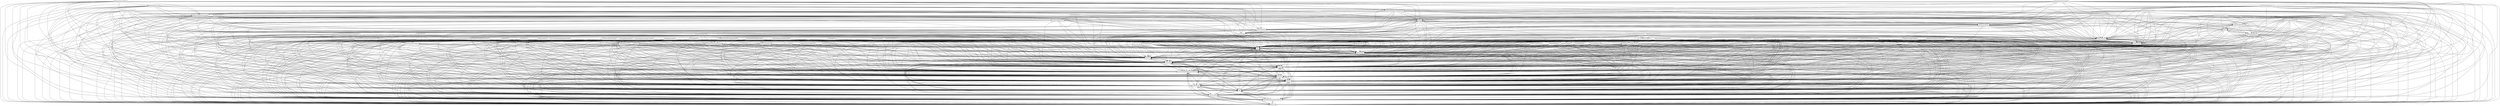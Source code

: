 digraph{
graph [rankdir=TB];
node [shape=box];
edge [arrowhead=normal];
0[label="AlcanzarlaaceptaciondelaMisionRUP",]
1[label="PriorizarCasosdeUsoUP",]
2[label="EvaluarlaPruebaUP",]
3[label="IntegrarcadaSubsistema",]
4[label="ModeladodelNegocio",]
5[label="IntegrarSistemasUP",]
6[label="IntegrarelSistema",]
7[label="GestionEmpresarial",]
8[label="ArquitecturaBUPOUP",]
9[label="DisenioComponentesRUP",]
10[label="AnalizarelProblema",]
11[label="PriorizarCasosdeUso",]
12[label="Analisis",]
13[label="DespliegueRUP",]
14[label="EncontrarActoresyCasosdeUsoUPBUP",]
15[label="EncontrarActoresyCasosdeUso",]
16[label="EntornoRUP",]
17[label="AnalisisyDisenioUP",]
18[label="DiseniodeCasosdeUso",]
19[label="AnalisisdelaArquitecturadeUP",]
20[label="TDDBUPOUP",]
21[label="PlandeIntegracion",]
22[label="EstructurarelModelodeImplementacionRUP",]
23[label="Disenio",]
24[label="DiseniodeComponentes",]
25[label="ImplementaciondeArquitecturadeUP",]
26[label="EntornoOUP",]
27[label="Inicio",]
28[label="RefinarArquitecturadeRUP",]
29[label="DiseniodeSubsistemas",]
30[label="DefinirUnaArquitecturaCandidata",]
31[label="GestiondelProyectoRUPEUP",]
32[label="Implementacion",]
33[label="Retiro",]
34[label="DiseniodeClases",]
35[label="DefinirelSistema",]
36[label="ConfiguracionyGestiondeCambio",]
37[label="Requisitos",]
38[label="CrearCasosdePruebaOUPBUP",]
39[label="DetallarEscenariosdeCasosdeUsoOUP",]
40[label="EjecutarPruebasdeSistemaUPBUPOUP",]
41[label="DiseniarPruebas",]
42[label="DiseniodeBasesdeDatos",]
43[label="Refiniarladefinciondelsistema",]
44[label="DetallarlosrequisitosdelSistemaOUP",]
45[label="RefinarlaArtquitecturadeBUP",]
46[label="Produccion",]
47[label="Fases",]
48[label="GestiondePersonal",]
49[label="DisenioComponentesUP",]
50[label="UPRootFeature",]
51[label="DefinirlaVisionBUP",]
52[label="Transicion",]
53[label="DiseniodelaArquitectura",]
54[label="DiseniodeComponentes_Zero",]
55[label="MejoradeProcesos",]
56[label="ImplementaciondeComponentes",]
57[label="ImplementacionUP",]
58[label="Elaboracion",]
59[label="GestiondelProyecto",]
60[label="GestiondePortafolio",]
61[label="EjecutarPruebasdeIntegracionUPBUPOUP",]
62[label="DetallarCasosdeUso",]
63[label="PlanificarPruebasdeUP",]
64[label="DetallarEscenariosdeCasosdeUso",]
65[label="EntenderlasNecesidadesdelosStakeholders",]
66[label="AnalizarUnCasodeUso",]
67[label="Analisisdecomportamiento",]
68[label="PlanificarPrueba",]
69[label="ArquitecturaEmpresarial",]
70[label="DefinirUnaarquitecturaCandidataRUP",]
71[label="ProbaryEvaluarRUP",]
72[label="EntenderlasnecesidadesdelosStakeholdersRUP",]
73[label="Pruebas",]
74[label="DetallarUnCasodeUsoUPBUP",]
75[label="GestiondelProyectoOUP",]
76[label="ImplementarPrueba",]
77[label="Entorno",]
78[label="AnalizarUnaClase",]
79[label="RefinarlaArquitectura",]
80[label="AnalizarlaArquitecturaBUP",]
81[label="Construccion",]
82[label="Disciplinas",]
83[label="ValidarEstabilidaddelaConstruccion",]
84[label="ImplementaciondelaArtquitectura",]
85[label="PlandeIntegracionRUP",]
86[label="AnalisisyDisenio",]
87[label="PlanificaciondeRUP",]
88[label="GestionarelAlcancedelSistemaRUP",]
89[label="DespliegueOUPBUP",]
90[label="ImpelmentaciondeComponentesRUP",]
91[label="Despliegue",]
92[label="AnalizarUnPaquete",]
93[label="MejorarlosActivosdePruebaRUP",]
94[label="AnalizarelProblemaRUP",]
95[label="DefinirMisiondelaEvaluacion",]
96[label="RealizarUnEsquemadelaArquitectura",]
0->27[label="",]
0->32[label="",]
0->37[label="",]
0->40[label="",]
0->41[label="",]
0->47[label="",]
0->50[label="",]
0->52[label="",]
0->58[label="",]
0->61[label="",]
0->73[label="",]
0->76[label="",]
0->81[label="",]
0->82[label="",]
1->11[label="",]
1->27[label="",]
1->32[label="",]
1->37[label="",]
1->40[label="",]
1->41[label="",]
1->47[label="",]
1->50[label="",]
1->52[label="",]
1->58[label="",]
1->61[label="",]
1->73[label="",]
1->81[label="",]
1->82[label="",]
2->27[label="",]
2->32[label="",]
2->37[label="",]
2->40[label="",]
2->41[label="",]
2->47[label="",]
2->50[label="",]
2->52[label="",]
2->58[label="",]
2->61[label="",]
2->73[label="",]
2->81[label="",]
2->82[label="",]
3->27[label="",]
3->32[label="",]
3->37[label="",]
3->40[label="",]
3->41[label="",]
3->47[label="",]
3->50[label="",]
3->52[label="",]
3->56[label="",]
3->58[label="",]
3->61[label="",]
3->73[label="",]
3->81[label="",]
3->82[label="",]
3->90[label="",]
4->27[label="",]
4->32[label="",]
4->37[label="",]
4->40[label="",]
4->41[label="",]
4->47[label="",]
4->50[label="",]
4->52[label="",]
4->58[label="",]
4->61[label="",]
4->73[label="",]
4->81[label="",]
4->82[label="",]
5->21[label="",]
5->27[label="",]
5->32[label="",]
5->37[label="",]
5->40[label="",]
5->41[label="",]
5->47[label="",]
5->50[label="",]
5->52[label="",]
5->58[label="",]
5->61[label="",]
5->73[label="",]
5->81[label="",]
5->82[label="",]
6->27[label="",]
6->32[label="",]
6->37[label="",]
6->40[label="",]
6->41[label="",]
6->47[label="",]
6->50[label="",]
6->52[label="",]
6->56[label="",]
6->58[label="",]
6->61[label="",]
6->73[label="",]
6->81[label="",]
6->82[label="",]
6->90[label="",]
7->27[label="",]
7->32[label="",]
7->37[label="",]
7->40[label="",]
7->41[label="",]
7->47[label="",]
7->50[label="",]
7->52[label="",]
7->58[label="",]
7->61[label="",]
7->73[label="",]
7->81[label="",]
7->82[label="",]
8->27[label="",]
8->32[label="",]
8->37[label="",]
8->40[label="",]
8->41[label="",]
8->47[label="",]
8->50[label="",]
8->52[label="",]
8->58[label="",]
8->61[label="",]
8->73[label="",]
8->81[label="",]
8->82[label="",]
8->86[label="",]
9->17[label="",]
9->23[label="",]
9->24[label="",]
9->27[label="",]
9->32[label="",]
9->37[label="",]
9->40[label="",]
9->41[label="",]
9->47[label="",]
9->50[label="",]
9->52[label="",]
9->53[label="",]
9->58[label="",]
9->61[label="",]
9->73[label="",]
9->81[label="",]
9->82[label="",]
9->86[label="",]
10->27[label="",]
10->32[label="",]
10->37[label="",]
10->40[label="",]
10->41[label="",]
10->47[label="",]
10->50[label="",]
10->52[label="",]
10->58[label="",]
10->61[label="",]
10->73[label="",]
10->81[label="",]
10->82[label="",]
11->27[label="",]
11->32[label="",]
11->37[label="",]
11->40[label="",]
11->41[label="",]
11->47[label="",]
11->50[label="",]
11->52[label="",]
11->58[label="",]
11->61[label="",]
11->73[label="",]
11->81[label="",]
11->82[label="",]
12->17[label="",]
12->27[label="",]
12->32[label="",]
12->37[label="",]
12->40[label="",]
12->41[label="",]
12->47[label="",]
12->50[label="",]
12->52[label="",]
12->58[label="",]
12->61[label="",]
12->66[label="",]
12->73[label="",]
12->78[label="",]
12->81[label="",]
12->82[label="",]
12->86[label="",]
12->92[label="",]
13->27[label="",]
13->32[label="",]
13->37[label="",]
13->40[label="",]
13->41[label="",]
13->47[label="",]
13->50[label="",]
13->52[label="",]
13->58[label="",]
13->61[label="",]
13->73[label="",]
13->81[label="",]
13->82[label="",]
13->91[label="",]
14->10[label="",]
14->15[label="",]
14->27[label="",]
14->32[label="",]
14->37[label="",]
14->40[label="",]
14->41[label="",]
14->47[label="",]
14->50[label="",]
14->52[label="",]
14->58[label="",]
14->61[label="",]
14->73[label="",]
14->81[label="",]
14->82[label="",]
15->27[label="",]
15->32[label="",]
15->37[label="",]
15->40[label="",]
15->41[label="",]
15->47[label="",]
15->50[label="",]
15->52[label="",]
15->58[label="",]
15->61[label="",]
15->73[label="",]
15->81[label="",]
15->82[label="",]
16->27[label="",]
16->32[label="",]
16->37[label="",]
16->40[label="",]
16->41[label="",]
16->47[label="",]
16->50[label="",]
16->52[label="",]
16->58[label="",]
16->61[label="",]
16->73[label="",]
16->77[label="",]
16->81[label="",]
16->82[label="",]
17->27[label="",]
17->32[label="",]
17->37[label="",]
17->40[label="",]
17->41[label="",]
17->47[label="",]
17->50[label="",]
17->52[label="",]
17->58[label="",]
17->61[label="",]
17->73[label="",]
17->81[label="",]
17->82[label="",]
17->86[label="",]
18->17[label="",]
18->23[label="",]
18->24[label="",]
18->27[label="",]
18->32[label="",]
18->37[label="",]
18->40[label="",]
18->41[label="",]
18->47[label="",]
18->49[label="",]
18->50[label="",]
18->52[label="",]
18->53[label="",]
18->58[label="",]
18->61[label="",]
18->73[label="",]
18->81[label="",]
18->82[label="",]
18->86[label="",]
19->12[label="",]
19->17[label="",]
19->27[label="",]
19->30[label="",]
19->32[label="",]
19->37[label="",]
19->40[label="",]
19->41[label="",]
19->47[label="",]
19->50[label="",]
19->52[label="",]
19->58[label="",]
19->61[label="",]
19->66[label="",]
19->73[label="",]
19->78[label="",]
19->81[label="",]
19->82[label="",]
19->86[label="",]
19->92[label="",]
20->27[label="",]
20->32[label="",]
20->37[label="",]
20->40[label="",]
20->41[label="",]
20->47[label="",]
20->50[label="",]
20->52[label="",]
20->56[label="",]
20->58[label="",]
20->61[label="",]
20->73[label="",]
20->81[label="",]
20->82[label="",]
21->27[label="",]
21->32[label="",]
21->37[label="",]
21->40[label="",]
21->41[label="",]
21->47[label="",]
21->50[label="",]
21->52[label="",]
21->58[label="",]
21->61[label="",]
21->73[label="",]
21->81[label="",]
21->82[label="",]
22->27[label="",]
22->32[label="",]
22->37[label="",]
22->40[label="",]
22->41[label="",]
22->47[label="",]
22->50[label="",]
22->52[label="",]
22->58[label="",]
22->61[label="",]
22->73[label="",]
22->81[label="",]
22->82[label="",]
22->84[label="",]
23->17[label="",]
23->27[label="",]
23->32[label="",]
23->37[label="",]
23->40[label="",]
23->41[label="",]
23->47[label="",]
23->50[label="",]
23->52[label="",]
23->53[label="",]
23->58[label="",]
23->61[label="",]
23->73[label="",]
23->81[label="",]
23->82[label="",]
23->86[label="",]
24->17[label="",]
24->23[label="",]
24->27[label="",]
24->32[label="",]
24->37[label="",]
24->40[label="",]
24->41[label="",]
24->47[label="",]
24->50[label="",]
24->52[label="",]
24->53[label="",]
24->58[label="",]
24->61[label="",]
24->73[label="",]
24->81[label="",]
24->82[label="",]
24->86[label="",]
25->27[label="",]
25->32[label="",]
25->37[label="",]
25->40[label="",]
25->41[label="",]
25->47[label="",]
25->50[label="",]
25->52[label="",]
25->58[label="",]
25->61[label="",]
25->73[label="",]
25->81[label="",]
25->82[label="",]
25->84[label="",]
26->27[label="",]
26->32[label="",]
26->37[label="",]
26->40[label="",]
26->41[label="",]
26->47[label="",]
26->50[label="",]
26->52[label="",]
26->58[label="",]
26->61[label="",]
26->73[label="",]
26->77[label="",]
26->81[label="",]
26->82[label="",]
27->32[label="",]
27->37[label="",]
27->40[label="",]
27->41[label="",]
27->47[label="",]
27->50[label="",]
27->52[label="",]
27->58[label="",]
27->61[label="",]
27->73[label="",]
27->81[label="",]
27->82[label="",]
28->12[label="",]
28->17[label="",]
28->27[label="",]
28->30[label="",]
28->32[label="",]
28->37[label="",]
28->40[label="",]
28->41[label="",]
28->47[label="",]
28->50[label="",]
28->52[label="",]
28->58[label="",]
28->61[label="",]
28->66[label="",]
28->70[label="",]
28->73[label="",]
28->78[label="",]
28->79[label="",]
28->81[label="",]
28->82[label="",]
28->86[label="",]
28->92[label="",]
29->17[label="",]
29->23[label="",]
29->24[label="",]
29->27[label="",]
29->32[label="",]
29->37[label="",]
29->40[label="",]
29->41[label="",]
29->47[label="",]
29->49[label="",]
29->50[label="",]
29->52[label="",]
29->53[label="",]
29->58[label="",]
29->61[label="",]
29->73[label="",]
29->81[label="",]
29->82[label="",]
29->86[label="",]
30->12[label="",]
30->17[label="",]
30->27[label="",]
30->32[label="",]
30->37[label="",]
30->40[label="",]
30->41[label="",]
30->47[label="",]
30->50[label="",]
30->52[label="",]
30->58[label="",]
30->61[label="",]
30->66[label="",]
30->73[label="",]
30->78[label="",]
30->81[label="",]
30->82[label="",]
30->86[label="",]
30->92[label="",]
31->27[label="",]
31->32[label="",]
31->37[label="",]
31->40[label="",]
31->41[label="",]
31->47[label="",]
31->50[label="",]
31->52[label="",]
31->58[label="",]
31->59[label="",]
31->61[label="",]
31->73[label="",]
31->81[label="",]
31->82[label="",]
32->27[label="",]
32->37[label="",]
32->40[label="",]
32->41[label="",]
32->47[label="",]
32->50[label="",]
32->52[label="",]
32->58[label="",]
32->61[label="",]
32->73[label="",]
32->81[label="",]
32->82[label="",]
33->27[label="",]
33->32[label="",]
33->37[label="",]
33->40[label="",]
33->41[label="",]
33->47[label="",]
33->50[label="",]
33->52[label="",]
33->58[label="",]
33->61[label="",]
33->73[label="",]
33->81[label="",]
33->82[label="",]
34->17[label="",]
34->23[label="",]
34->24[label="",]
34->27[label="",]
34->32[label="",]
34->37[label="",]
34->40[label="",]
34->41[label="",]
34->47[label="",]
34->49[label="",]
34->50[label="",]
34->52[label="",]
34->53[label="",]
34->58[label="",]
34->61[label="",]
34->73[label="",]
34->81[label="",]
34->82[label="",]
34->86[label="",]
35->15[label="",]
35->27[label="",]
35->32[label="",]
35->37[label="",]
35->40[label="",]
35->41[label="",]
35->47[label="",]
35->50[label="",]
35->52[label="",]
35->58[label="",]
35->61[label="",]
35->72[label="",]
35->73[label="",]
35->81[label="",]
35->82[label="",]
36->27[label="",]
36->32[label="",]
36->37[label="",]
36->40[label="",]
36->41[label="",]
36->47[label="",]
36->50[label="",]
36->52[label="",]
36->58[label="",]
36->61[label="",]
36->73[label="",]
36->81[label="",]
36->82[label="",]
37->27[label="",]
37->32[label="",]
37->40[label="",]
37->41[label="",]
37->47[label="",]
37->50[label="",]
37->52[label="",]
37->58[label="",]
37->61[label="",]
37->73[label="",]
37->81[label="",]
37->82[label="",]
38->27[label="",]
38->32[label="",]
38->37[label="",]
38->40[label="",]
38->41[label="",]
38->47[label="",]
38->50[label="",]
38->52[label="",]
38->58[label="",]
38->61[label="",]
38->68[label="",]
38->73[label="",]
38->81[label="",]
38->82[label="",]
39->27[label="",]
39->32[label="",]
39->37[label="",]
39->40[label="",]
39->41[label="",]
39->47[label="",]
39->50[label="",]
39->52[label="",]
39->58[label="",]
39->61[label="",]
39->64[label="",]
39->73[label="",]
39->81[label="",]
39->82[label="",]
40->27[label="",]
40->32[label="",]
40->37[label="",]
40->41[label="",]
40->47[label="",]
40->50[label="",]
40->52[label="",]
40->58[label="",]
40->61[label="",]
40->73[label="",]
40->81[label="",]
40->82[label="",]
41->27[label="",]
41->32[label="",]
41->37[label="",]
41->40[label="",]
41->47[label="",]
41->50[label="",]
41->52[label="",]
41->58[label="",]
41->61[label="",]
41->73[label="",]
41->81[label="",]
41->82[label="",]
42->9[label="",]
42->17[label="",]
42->23[label="",]
42->24[label="",]
42->27[label="",]
42->32[label="",]
42->37[label="",]
42->40[label="",]
42->41[label="",]
42->47[label="",]
42->50[label="",]
42->52[label="",]
42->53[label="",]
42->58[label="",]
42->61[label="",]
42->73[label="",]
42->81[label="",]
42->82[label="",]
42->86[label="",]
43->27[label="",]
43->32[label="",]
43->37[label="",]
43->40[label="",]
43->41[label="",]
43->47[label="",]
43->50[label="",]
43->52[label="",]
43->58[label="",]
43->61[label="",]
43->62[label="",]
43->73[label="",]
43->81[label="",]
43->82[label="",]
44->27[label="",]
44->32[label="",]
44->37[label="",]
44->40[label="",]
44->41[label="",]
44->47[label="",]
44->50[label="",]
44->52[label="",]
44->58[label="",]
44->61[label="",]
44->64[label="",]
44->73[label="",]
44->81[label="",]
44->82[label="",]
45->12[label="",]
45->17[label="",]
45->27[label="",]
45->30[label="",]
45->32[label="",]
45->37[label="",]
45->40[label="",]
45->41[label="",]
45->47[label="",]
45->50[label="",]
45->52[label="",]
45->58[label="",]
45->61[label="",]
45->66[label="",]
45->70[label="",]
45->73[label="",]
45->78[label="",]
45->79[label="",]
45->81[label="",]
45->82[label="",]
45->86[label="",]
45->92[label="",]
46->27[label="",]
46->32[label="",]
46->37[label="",]
46->40[label="",]
46->41[label="",]
46->47[label="",]
46->50[label="",]
46->52[label="",]
46->58[label="",]
46->61[label="",]
46->73[label="",]
46->81[label="",]
46->82[label="",]
47->27[label="",]
47->32[label="",]
47->37[label="",]
47->40[label="",]
47->41[label="",]
47->50[label="",]
47->52[label="",]
47->58[label="",]
47->61[label="",]
47->73[label="",]
47->81[label="",]
47->82[label="",]
48->27[label="",]
48->32[label="",]
48->37[label="",]
48->40[label="",]
48->41[label="",]
48->47[label="",]
48->50[label="",]
48->52[label="",]
48->58[label="",]
48->61[label="",]
48->73[label="",]
48->81[label="",]
48->82[label="",]
49->17[label="",]
49->23[label="",]
49->24[label="",]
49->27[label="",]
49->32[label="",]
49->37[label="",]
49->40[label="",]
49->41[label="",]
49->47[label="",]
49->50[label="",]
49->52[label="",]
49->53[label="",]
49->58[label="",]
49->61[label="",]
49->73[label="",]
49->81[label="",]
49->82[label="",]
49->86[label="",]
50->27[label="",]
50->32[label="",]
50->37[label="",]
50->40[label="",]
50->41[label="",]
50->47[label="",]
50->52[label="",]
50->58[label="",]
50->61[label="",]
50->73[label="",]
50->81[label="",]
50->82[label="",]
51->10[label="",]
51->27[label="",]
51->32[label="",]
51->37[label="",]
51->40[label="",]
51->41[label="",]
51->47[label="",]
51->50[label="",]
51->52[label="",]
51->58[label="",]
51->61[label="",]
51->73[label="",]
51->81[label="",]
51->82[label="",]
52->27[label="",]
52->32[label="",]
52->37[label="",]
52->40[label="",]
52->41[label="",]
52->47[label="",]
52->50[label="",]
52->58[label="",]
52->61[label="",]
52->73[label="",]
52->81[label="",]
52->82[label="",]
53->17[label="",]
53->23[label="",]
53->27[label="",]
53->32[label="",]
53->37[label="",]
53->40[label="",]
53->41[label="",]
53->47[label="",]
53->50[label="",]
53->52[label="",]
53->58[label="",]
53->61[label="",]
53->73[label="",]
53->81[label="",]
53->82[label="",]
53->86[label="",]
54->9[label="",]
54->17[label="",]
54->23[label="",]
54->24[label="",]
54->27[label="",]
54->32[label="",]
54->37[label="",]
54->40[label="",]
54->41[label="",]
54->47[label="",]
54->50[label="",]
54->52[label="",]
54->53[label="",]
54->58[label="",]
54->61[label="",]
54->73[label="",]
54->81[label="",]
54->82[label="",]
54->86[label="",]
55->27[label="",]
55->32[label="",]
55->37[label="",]
55->40[label="",]
55->41[label="",]
55->47[label="",]
55->50[label="",]
55->52[label="",]
55->58[label="",]
55->61[label="",]
55->73[label="",]
55->81[label="",]
55->82[label="",]
56->27[label="",]
56->32[label="",]
56->37[label="",]
56->40[label="",]
56->41[label="",]
56->47[label="",]
56->50[label="",]
56->52[label="",]
56->58[label="",]
56->61[label="",]
56->73[label="",]
56->81[label="",]
56->82[label="",]
57->27[label="",]
57->32[label="",]
57->37[label="",]
57->40[label="",]
57->41[label="",]
57->47[label="",]
57->50[label="",]
57->52[label="",]
57->56[label="",]
57->58[label="",]
57->61[label="",]
57->73[label="",]
57->81[label="",]
57->82[label="",]
58->27[label="",]
58->32[label="",]
58->37[label="",]
58->40[label="",]
58->41[label="",]
58->47[label="",]
58->50[label="",]
58->52[label="",]
58->61[label="",]
58->73[label="",]
58->81[label="",]
58->82[label="",]
59->27[label="",]
59->32[label="",]
59->37[label="",]
59->40[label="",]
59->41[label="",]
59->47[label="",]
59->50[label="",]
59->52[label="",]
59->58[label="",]
59->61[label="",]
59->73[label="",]
59->81[label="",]
59->82[label="",]
60->27[label="",]
60->32[label="",]
60->37[label="",]
60->40[label="",]
60->41[label="",]
60->47[label="",]
60->50[label="",]
60->52[label="",]
60->58[label="",]
60->61[label="",]
60->73[label="",]
60->81[label="",]
60->82[label="",]
61->27[label="",]
61->32[label="",]
61->37[label="",]
61->40[label="",]
61->41[label="",]
61->47[label="",]
61->50[label="",]
61->52[label="",]
61->58[label="",]
61->73[label="",]
61->81[label="",]
61->82[label="",]
62->27[label="",]
62->32[label="",]
62->37[label="",]
62->40[label="",]
62->41[label="",]
62->47[label="",]
62->50[label="",]
62->52[label="",]
62->58[label="",]
62->61[label="",]
62->73[label="",]
62->81[label="",]
62->82[label="",]
63->27[label="",]
63->32[label="",]
63->37[label="",]
63->40[label="",]
63->41[label="",]
63->47[label="",]
63->50[label="",]
63->52[label="",]
63->58[label="",]
63->61[label="",]
63->68[label="",]
63->73[label="",]
63->81[label="",]
63->82[label="",]
64->27[label="",]
64->32[label="",]
64->37[label="",]
64->40[label="",]
64->41[label="",]
64->47[label="",]
64->50[label="",]
64->52[label="",]
64->58[label="",]
64->61[label="",]
64->73[label="",]
64->81[label="",]
64->82[label="",]
65->15[label="",]
65->27[label="",]
65->32[label="",]
65->37[label="",]
65->40[label="",]
65->41[label="",]
65->47[label="",]
65->50[label="",]
65->52[label="",]
65->58[label="",]
65->61[label="",]
65->72[label="",]
65->73[label="",]
65->81[label="",]
65->82[label="",]
66->12[label="",]
66->17[label="",]
66->27[label="",]
66->32[label="",]
66->37[label="",]
66->40[label="",]
66->41[label="",]
66->47[label="",]
66->50[label="",]
66->52[label="",]
66->58[label="",]
66->61[label="",]
66->73[label="",]
66->78[label="",]
66->81[label="",]
66->82[label="",]
66->86[label="",]
66->92[label="",]
67->12[label="",]
67->17[label="",]
67->27[label="",]
67->30[label="",]
67->32[label="",]
67->37[label="",]
67->40[label="",]
67->41[label="",]
67->47[label="",]
67->50[label="",]
67->52[label="",]
67->58[label="",]
67->61[label="",]
67->66[label="",]
67->70[label="",]
67->73[label="",]
67->78[label="",]
67->81[label="",]
67->82[label="",]
67->86[label="",]
67->92[label="",]
68->27[label="",]
68->32[label="",]
68->37[label="",]
68->40[label="",]
68->41[label="",]
68->47[label="",]
68->50[label="",]
68->52[label="",]
68->58[label="",]
68->61[label="",]
68->73[label="",]
68->81[label="",]
68->82[label="",]
69->27[label="",]
69->32[label="",]
69->37[label="",]
69->40[label="",]
69->41[label="",]
69->47[label="",]
69->50[label="",]
69->52[label="",]
69->58[label="",]
69->61[label="",]
69->73[label="",]
69->81[label="",]
69->82[label="",]
70->12[label="",]
70->17[label="",]
70->27[label="",]
70->30[label="",]
70->32[label="",]
70->37[label="",]
70->40[label="",]
70->41[label="",]
70->47[label="",]
70->50[label="",]
70->52[label="",]
70->58[label="",]
70->61[label="",]
70->66[label="",]
70->73[label="",]
70->78[label="",]
70->81[label="",]
70->82[label="",]
70->86[label="",]
70->92[label="",]
71->27[label="",]
71->32[label="",]
71->37[label="",]
71->40[label="",]
71->41[label="",]
71->47[label="",]
71->50[label="",]
71->52[label="",]
71->58[label="",]
71->61[label="",]
71->73[label="",]
71->76[label="",]
71->81[label="",]
71->82[label="",]
72->15[label="",]
72->27[label="",]
72->32[label="",]
72->37[label="",]
72->40[label="",]
72->41[label="",]
72->47[label="",]
72->50[label="",]
72->52[label="",]
72->58[label="",]
72->61[label="",]
72->73[label="",]
72->81[label="",]
72->82[label="",]
73->27[label="",]
73->32[label="",]
73->37[label="",]
73->40[label="",]
73->41[label="",]
73->47[label="",]
73->50[label="",]
73->52[label="",]
73->58[label="",]
73->61[label="",]
73->81[label="",]
73->82[label="",]
74->27[label="",]
74->32[label="",]
74->37[label="",]
74->40[label="",]
74->41[label="",]
74->47[label="",]
74->50[label="",]
74->52[label="",]
74->58[label="",]
74->61[label="",]
74->62[label="",]
74->73[label="",]
74->81[label="",]
74->82[label="",]
75->27[label="",]
75->32[label="",]
75->37[label="",]
75->40[label="",]
75->41[label="",]
75->47[label="",]
75->50[label="",]
75->52[label="",]
75->58[label="",]
75->59[label="",]
75->61[label="",]
75->73[label="",]
75->81[label="",]
75->82[label="",]
76->27[label="",]
76->32[label="",]
76->37[label="",]
76->40[label="",]
76->41[label="",]
76->47[label="",]
76->50[label="",]
76->52[label="",]
76->58[label="",]
76->61[label="",]
76->73[label="",]
76->81[label="",]
76->82[label="",]
77->27[label="",]
77->32[label="",]
77->37[label="",]
77->40[label="",]
77->41[label="",]
77->47[label="",]
77->50[label="",]
77->52[label="",]
77->58[label="",]
77->61[label="",]
77->73[label="",]
77->81[label="",]
77->82[label="",]
78->12[label="",]
78->17[label="",]
78->27[label="",]
78->32[label="",]
78->37[label="",]
78->40[label="",]
78->41[label="",]
78->47[label="",]
78->50[label="",]
78->52[label="",]
78->58[label="",]
78->61[label="",]
78->66[label="",]
78->73[label="",]
78->81[label="",]
78->82[label="",]
78->86[label="",]
78->92[label="",]
79->12[label="",]
79->17[label="",]
79->27[label="",]
79->30[label="",]
79->32[label="",]
79->37[label="",]
79->40[label="",]
79->41[label="",]
79->47[label="",]
79->50[label="",]
79->52[label="",]
79->58[label="",]
79->61[label="",]
79->66[label="",]
79->70[label="",]
79->73[label="",]
79->78[label="",]
79->81[label="",]
79->82[label="",]
79->86[label="",]
79->92[label="",]
80->12[label="",]
80->17[label="",]
80->27[label="",]
80->30[label="",]
80->32[label="",]
80->37[label="",]
80->40[label="",]
80->41[label="",]
80->47[label="",]
80->50[label="",]
80->52[label="",]
80->58[label="",]
80->61[label="",]
80->66[label="",]
80->73[label="",]
80->78[label="",]
80->81[label="",]
80->82[label="",]
80->86[label="",]
80->92[label="",]
81->27[label="",]
81->32[label="",]
81->37[label="",]
81->40[label="",]
81->41[label="",]
81->47[label="",]
81->50[label="",]
81->52[label="",]
81->58[label="",]
81->61[label="",]
81->73[label="",]
81->82[label="",]
82->27[label="",]
82->32[label="",]
82->37[label="",]
82->40[label="",]
82->41[label="",]
82->47[label="",]
82->50[label="",]
82->52[label="",]
82->58[label="",]
82->61[label="",]
82->73[label="",]
82->81[label="",]
83->27[label="",]
83->32[label="",]
83->37[label="",]
83->40[label="",]
83->41[label="",]
83->47[label="",]
83->50[label="",]
83->52[label="",]
83->58[label="",]
83->61[label="",]
83->68[label="",]
83->73[label="",]
83->81[label="",]
83->82[label="",]
83->87[label="",]
84->27[label="",]
84->32[label="",]
84->37[label="",]
84->40[label="",]
84->41[label="",]
84->47[label="",]
84->50[label="",]
84->52[label="",]
84->58[label="",]
84->61[label="",]
84->73[label="",]
84->81[label="",]
84->82[label="",]
85->21[label="",]
85->27[label="",]
85->32[label="",]
85->37[label="",]
85->40[label="",]
85->41[label="",]
85->47[label="",]
85->50[label="",]
85->52[label="",]
85->58[label="",]
85->61[label="",]
85->73[label="",]
85->81[label="",]
85->82[label="",]
86->27[label="",]
86->32[label="",]
86->37[label="",]
86->40[label="",]
86->41[label="",]
86->47[label="",]
86->50[label="",]
86->52[label="",]
86->58[label="",]
86->61[label="",]
86->73[label="",]
86->81[label="",]
86->82[label="",]
87->27[label="",]
87->32[label="",]
87->37[label="",]
87->40[label="",]
87->41[label="",]
87->47[label="",]
87->50[label="",]
87->52[label="",]
87->58[label="",]
87->61[label="",]
87->68[label="",]
87->73[label="",]
87->81[label="",]
87->82[label="",]
88->11[label="",]
88->27[label="",]
88->32[label="",]
88->37[label="",]
88->40[label="",]
88->41[label="",]
88->47[label="",]
88->50[label="",]
88->52[label="",]
88->58[label="",]
88->61[label="",]
88->73[label="",]
88->81[label="",]
88->82[label="",]
89->27[label="",]
89->32[label="",]
89->37[label="",]
89->40[label="",]
89->41[label="",]
89->47[label="",]
89->50[label="",]
89->52[label="",]
89->58[label="",]
89->61[label="",]
89->73[label="",]
89->81[label="",]
89->82[label="",]
89->91[label="",]
90->27[label="",]
90->32[label="",]
90->37[label="",]
90->40[label="",]
90->41[label="",]
90->47[label="",]
90->50[label="",]
90->52[label="",]
90->56[label="",]
90->58[label="",]
90->61[label="",]
90->73[label="",]
90->81[label="",]
90->82[label="",]
91->27[label="",]
91->32[label="",]
91->37[label="",]
91->40[label="",]
91->41[label="",]
91->47[label="",]
91->50[label="",]
91->52[label="",]
91->58[label="",]
91->61[label="",]
91->73[label="",]
91->81[label="",]
91->82[label="",]
92->12[label="",]
92->17[label="",]
92->27[label="",]
92->32[label="",]
92->37[label="",]
92->40[label="",]
92->41[label="",]
92->47[label="",]
92->50[label="",]
92->52[label="",]
92->58[label="",]
92->61[label="",]
92->66[label="",]
92->73[label="",]
92->78[label="",]
92->81[label="",]
92->82[label="",]
92->86[label="",]
93->27[label="",]
93->32[label="",]
93->37[label="",]
93->40[label="",]
93->41[label="",]
93->47[label="",]
93->50[label="",]
93->52[label="",]
93->58[label="",]
93->61[label="",]
93->73[label="",]
93->76[label="",]
93->81[label="",]
93->82[label="",]
94->10[label="",]
94->27[label="",]
94->32[label="",]
94->37[label="",]
94->40[label="",]
94->41[label="",]
94->47[label="",]
94->50[label="",]
94->52[label="",]
94->58[label="",]
94->61[label="",]
94->73[label="",]
94->81[label="",]
94->82[label="",]
95->27[label="",]
95->32[label="",]
95->37[label="",]
95->40[label="",]
95->41[label="",]
95->47[label="",]
95->50[label="",]
95->52[label="",]
95->58[label="",]
95->61[label="",]
95->68[label="",]
95->73[label="",]
95->81[label="",]
95->82[label="",]
95->87[label="",]
96->12[label="",]
96->17[label="",]
96->27[label="",]
96->32[label="",]
96->37[label="",]
96->40[label="",]
96->41[label="",]
96->47[label="",]
96->50[label="",]
96->52[label="",]
96->58[label="",]
96->61[label="",]
96->66[label="",]
96->73[label="",]
96->78[label="",]
96->81[label="",]
96->82[label="",]
96->86[label="",]
96->92[label="",]
}
